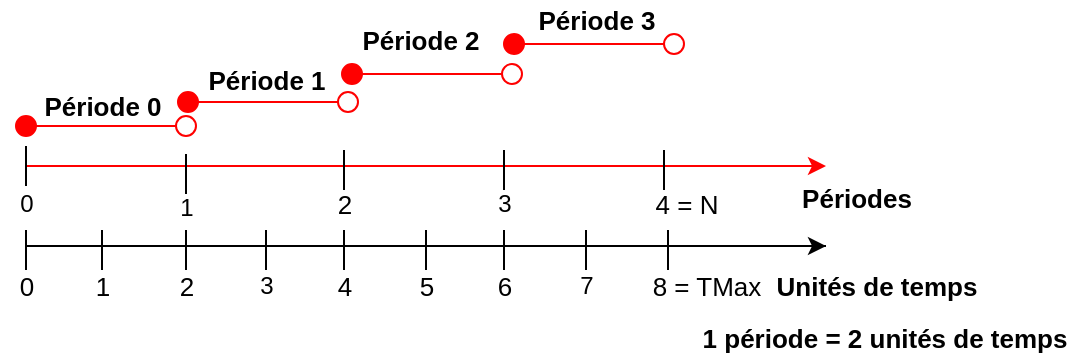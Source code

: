<mxfile version="13.3.4" type="device"><diagram id="Is20Phh0jkbvbhlDHFII" name="Page-1"><mxGraphModel dx="1422" dy="763" grid="1" gridSize="10" guides="1" tooltips="1" connect="1" arrows="1" fold="1" page="1" pageScale="1" pageWidth="827" pageHeight="1169" math="0" shadow="0"><root><mxCell id="0"/><mxCell id="1" parent="0"/><mxCell id="41u_dj26pktn39TJMORh-1" value="" style="endArrow=none;html=1;" edge="1" parent="1"><mxGeometry width="50" height="50" relative="1" as="geometry"><mxPoint x="240" y="400" as="sourcePoint"/><mxPoint x="640" y="400" as="targetPoint"/></mxGeometry></mxCell><mxCell id="41u_dj26pktn39TJMORh-2" value="" style="endArrow=classic;html=1;endFill=1;" edge="1" parent="1"><mxGeometry width="50" height="50" relative="1" as="geometry"><mxPoint x="240" y="400" as="sourcePoint"/><mxPoint x="640" y="400" as="targetPoint"/></mxGeometry></mxCell><mxCell id="41u_dj26pktn39TJMORh-3" value="" style="endArrow=classic;html=1;endFill=1;strokeColor=#FF0000;" edge="1" parent="1"><mxGeometry width="50" height="50" relative="1" as="geometry"><mxPoint x="240" y="360" as="sourcePoint"/><mxPoint x="640" y="360" as="targetPoint"/></mxGeometry></mxCell><mxCell id="41u_dj26pktn39TJMORh-4" value="&lt;font style=&quot;font-size: 13px&quot;&gt;&lt;b&gt;Unités de temps&lt;/b&gt;&lt;/font&gt;" style="text;html=1;align=center;verticalAlign=middle;resizable=0;points=[];autosize=1;" vertex="1" parent="1"><mxGeometry x="605" y="410" width="120" height="20" as="geometry"/></mxCell><mxCell id="41u_dj26pktn39TJMORh-5" value="&lt;font style=&quot;font-size: 13px&quot;&gt;&lt;b&gt;Périodes&lt;/b&gt;&lt;/font&gt;" style="text;html=1;align=center;verticalAlign=middle;resizable=0;points=[];autosize=1;" vertex="1" parent="1"><mxGeometry x="620" y="366" width="70" height="20" as="geometry"/></mxCell><mxCell id="41u_dj26pktn39TJMORh-6" value="" style="endArrow=none;html=1;" edge="1" parent="1"><mxGeometry width="50" height="50" relative="1" as="geometry"><mxPoint x="240" y="370" as="sourcePoint"/><mxPoint x="240" y="350" as="targetPoint"/></mxGeometry></mxCell><mxCell id="41u_dj26pktn39TJMORh-7" value="" style="endArrow=none;html=1;" edge="1" parent="1"><mxGeometry width="50" height="50" relative="1" as="geometry"><mxPoint x="240" y="412" as="sourcePoint"/><mxPoint x="240" y="392" as="targetPoint"/></mxGeometry></mxCell><mxCell id="41u_dj26pktn39TJMORh-8" value="" style="endArrow=none;html=1;" edge="1" parent="1"><mxGeometry width="50" height="50" relative="1" as="geometry"><mxPoint x="320" y="374" as="sourcePoint"/><mxPoint x="320" y="354" as="targetPoint"/></mxGeometry></mxCell><mxCell id="41u_dj26pktn39TJMORh-9" value="" style="endArrow=none;html=1;" edge="1" parent="1"><mxGeometry width="50" height="50" relative="1" as="geometry"><mxPoint x="399" y="372" as="sourcePoint"/><mxPoint x="399" y="352" as="targetPoint"/></mxGeometry></mxCell><mxCell id="41u_dj26pktn39TJMORh-10" value="" style="endArrow=none;html=1;" edge="1" parent="1"><mxGeometry width="50" height="50" relative="1" as="geometry"><mxPoint x="479" y="372" as="sourcePoint"/><mxPoint x="479" y="352" as="targetPoint"/></mxGeometry></mxCell><mxCell id="41u_dj26pktn39TJMORh-11" value="" style="endArrow=none;html=1;" edge="1" parent="1"><mxGeometry width="50" height="50" relative="1" as="geometry"><mxPoint x="559" y="372" as="sourcePoint"/><mxPoint x="559" y="352" as="targetPoint"/></mxGeometry></mxCell><mxCell id="41u_dj26pktn39TJMORh-12" value="" style="endArrow=none;html=1;" edge="1" parent="1"><mxGeometry width="50" height="50" relative="1" as="geometry"><mxPoint x="278" y="412" as="sourcePoint"/><mxPoint x="278" y="392" as="targetPoint"/></mxGeometry></mxCell><mxCell id="41u_dj26pktn39TJMORh-13" value="" style="endArrow=none;html=1;" edge="1" parent="1"><mxGeometry width="50" height="50" relative="1" as="geometry"><mxPoint x="320" y="412" as="sourcePoint"/><mxPoint x="320" y="392" as="targetPoint"/></mxGeometry></mxCell><mxCell id="41u_dj26pktn39TJMORh-14" value="" style="endArrow=none;html=1;" edge="1" parent="1"><mxGeometry width="50" height="50" relative="1" as="geometry"><mxPoint x="360" y="412" as="sourcePoint"/><mxPoint x="360" y="392" as="targetPoint"/></mxGeometry></mxCell><mxCell id="41u_dj26pktn39TJMORh-15" value="" style="endArrow=none;html=1;" edge="1" parent="1"><mxGeometry width="50" height="50" relative="1" as="geometry"><mxPoint x="399" y="412" as="sourcePoint"/><mxPoint x="399" y="392" as="targetPoint"/></mxGeometry></mxCell><mxCell id="41u_dj26pktn39TJMORh-16" value="" style="endArrow=none;html=1;" edge="1" parent="1"><mxGeometry width="50" height="50" relative="1" as="geometry"><mxPoint x="440" y="412" as="sourcePoint"/><mxPoint x="440" y="392" as="targetPoint"/></mxGeometry></mxCell><mxCell id="41u_dj26pktn39TJMORh-17" value="" style="endArrow=none;html=1;" edge="1" parent="1"><mxGeometry width="50" height="50" relative="1" as="geometry"><mxPoint x="479" y="412" as="sourcePoint"/><mxPoint x="479" y="392" as="targetPoint"/></mxGeometry></mxCell><mxCell id="41u_dj26pktn39TJMORh-18" value="" style="endArrow=none;html=1;" edge="1" parent="1"><mxGeometry width="50" height="50" relative="1" as="geometry"><mxPoint x="520" y="412" as="sourcePoint"/><mxPoint x="520" y="392" as="targetPoint"/></mxGeometry></mxCell><mxCell id="41u_dj26pktn39TJMORh-19" value="" style="endArrow=none;html=1;" edge="1" parent="1"><mxGeometry width="50" height="50" relative="1" as="geometry"><mxPoint x="561" y="412" as="sourcePoint"/><mxPoint x="561" y="392" as="targetPoint"/></mxGeometry></mxCell><mxCell id="41u_dj26pktn39TJMORh-20" value="" style="endArrow=oval;html=1;startArrow=oval;startFill=1;endFill=0;fillColor=#dae8fc;strokeColor=#FF0000;endSize=10;startSize=10;" edge="1" parent="1"><mxGeometry width="50" height="50" relative="1" as="geometry"><mxPoint x="240" y="340" as="sourcePoint"/><mxPoint x="320" y="340" as="targetPoint"/></mxGeometry></mxCell><mxCell id="41u_dj26pktn39TJMORh-21" value="" style="endArrow=oval;html=1;startArrow=oval;startFill=1;endFill=0;fillColor=#dae8fc;strokeColor=#FF0000;endSize=10;startSize=10;" edge="1" parent="1"><mxGeometry width="50" height="50" relative="1" as="geometry"><mxPoint x="321" y="328" as="sourcePoint"/><mxPoint x="401" y="328" as="targetPoint"/></mxGeometry></mxCell><mxCell id="41u_dj26pktn39TJMORh-22" value="" style="endArrow=oval;html=1;startArrow=oval;startFill=1;endFill=0;fillColor=#dae8fc;strokeColor=#FF0000;endSize=10;startSize=10;" edge="1" parent="1"><mxGeometry width="50" height="50" relative="1" as="geometry"><mxPoint x="403" y="314" as="sourcePoint"/><mxPoint x="483" y="314" as="targetPoint"/></mxGeometry></mxCell><mxCell id="41u_dj26pktn39TJMORh-23" value="" style="endArrow=oval;html=1;startArrow=oval;startFill=1;endFill=0;fillColor=#dae8fc;strokeColor=#FF0000;endSize=10;startSize=10;" edge="1" parent="1"><mxGeometry width="50" height="50" relative="1" as="geometry"><mxPoint x="484" y="299" as="sourcePoint"/><mxPoint x="564" y="299" as="targetPoint"/></mxGeometry></mxCell><mxCell id="41u_dj26pktn39TJMORh-24" value="&lt;font style=&quot;font-size: 13px&quot;&gt;0&lt;/font&gt;" style="text;html=1;align=center;verticalAlign=middle;resizable=0;points=[];autosize=1;" vertex="1" parent="1"><mxGeometry x="230" y="410" width="20" height="20" as="geometry"/></mxCell><mxCell id="41u_dj26pktn39TJMORh-25" value="&lt;font style=&quot;font-size: 13px&quot;&gt;1&lt;/font&gt;" style="text;html=1;align=center;verticalAlign=middle;resizable=0;points=[];autosize=1;" vertex="1" parent="1"><mxGeometry x="268" y="410" width="20" height="20" as="geometry"/></mxCell><mxCell id="41u_dj26pktn39TJMORh-26" value="&lt;font style=&quot;font-size: 13px&quot;&gt;2&lt;/font&gt;" style="text;html=1;align=center;verticalAlign=middle;resizable=0;points=[];autosize=1;" vertex="1" parent="1"><mxGeometry x="310" y="410" width="20" height="20" as="geometry"/></mxCell><mxCell id="41u_dj26pktn39TJMORh-27" value="3" style="text;html=1;align=center;verticalAlign=middle;resizable=0;points=[];autosize=1;" vertex="1" parent="1"><mxGeometry x="350" y="410" width="20" height="20" as="geometry"/></mxCell><mxCell id="41u_dj26pktn39TJMORh-28" value="&lt;font style=&quot;font-size: 13px&quot;&gt;4&lt;/font&gt;" style="text;html=1;align=center;verticalAlign=middle;resizable=0;points=[];autosize=1;" vertex="1" parent="1"><mxGeometry x="389" y="410" width="20" height="20" as="geometry"/></mxCell><mxCell id="41u_dj26pktn39TJMORh-29" value="&lt;font style=&quot;font-size: 13px&quot;&gt;5&lt;/font&gt;" style="text;html=1;align=center;verticalAlign=middle;resizable=0;points=[];autosize=1;" vertex="1" parent="1"><mxGeometry x="430" y="410" width="20" height="20" as="geometry"/></mxCell><mxCell id="41u_dj26pktn39TJMORh-30" value="&lt;font style=&quot;font-size: 13px&quot;&gt;6&lt;/font&gt;" style="text;html=1;align=center;verticalAlign=middle;resizable=0;points=[];autosize=1;" vertex="1" parent="1"><mxGeometry x="469" y="410" width="20" height="20" as="geometry"/></mxCell><mxCell id="41u_dj26pktn39TJMORh-31" value="7" style="text;html=1;align=center;verticalAlign=middle;resizable=0;points=[];autosize=1;" vertex="1" parent="1"><mxGeometry x="510" y="410" width="20" height="20" as="geometry"/></mxCell><mxCell id="41u_dj26pktn39TJMORh-32" value="&lt;font style=&quot;font-size: 13px&quot;&gt;8 = TMax&lt;/font&gt;" style="text;html=1;align=center;verticalAlign=middle;resizable=0;points=[];autosize=1;" vertex="1" parent="1"><mxGeometry x="545" y="410" width="70" height="20" as="geometry"/></mxCell><mxCell id="41u_dj26pktn39TJMORh-33" value="3" style="text;html=1;align=center;verticalAlign=middle;resizable=0;points=[];autosize=1;" vertex="1" parent="1"><mxGeometry x="469" y="369" width="20" height="20" as="geometry"/></mxCell><mxCell id="41u_dj26pktn39TJMORh-34" value="&lt;font style=&quot;font-size: 13px&quot;&gt;4 = N&lt;/font&gt;" style="text;html=1;align=center;verticalAlign=middle;resizable=0;points=[];autosize=1;" vertex="1" parent="1"><mxGeometry x="545" y="369" width="50" height="20" as="geometry"/></mxCell><mxCell id="41u_dj26pktn39TJMORh-35" value="&lt;font style=&quot;font-size: 13px&quot;&gt;2&lt;/font&gt;" style="text;html=1;align=center;verticalAlign=middle;resizable=0;points=[];autosize=1;" vertex="1" parent="1"><mxGeometry x="389" y="369" width="20" height="20" as="geometry"/></mxCell><mxCell id="41u_dj26pktn39TJMORh-36" value="1" style="text;html=1;align=center;verticalAlign=middle;resizable=0;points=[];autosize=1;" vertex="1" parent="1"><mxGeometry x="310" y="371" width="20" height="20" as="geometry"/></mxCell><mxCell id="41u_dj26pktn39TJMORh-37" value="0" style="text;html=1;align=center;verticalAlign=middle;resizable=0;points=[];autosize=1;" vertex="1" parent="1"><mxGeometry x="230" y="369" width="20" height="20" as="geometry"/></mxCell><mxCell id="41u_dj26pktn39TJMORh-38" value="&lt;font style=&quot;font-size: 13px&quot;&gt;&lt;b&gt;1 période = 2 unités de temps&lt;/b&gt;&lt;/font&gt;" style="text;html=1;align=center;verticalAlign=middle;resizable=0;points=[];autosize=1;" vertex="1" parent="1"><mxGeometry x="569" y="436" width="200" height="20" as="geometry"/></mxCell><mxCell id="41u_dj26pktn39TJMORh-39" value="&lt;font style=&quot;font-size: 13px&quot;&gt;&lt;b&gt;Période 0&lt;/b&gt;&lt;/font&gt;" style="text;html=1;align=center;verticalAlign=middle;resizable=0;points=[];autosize=1;" vertex="1" parent="1"><mxGeometry x="238" y="320" width="80" height="20" as="geometry"/></mxCell><mxCell id="41u_dj26pktn39TJMORh-40" value="&lt;font style=&quot;font-size: 13px&quot;&gt;&lt;b&gt;Période 1&lt;/b&gt;&lt;/font&gt;" style="text;html=1;align=center;verticalAlign=middle;resizable=0;points=[];autosize=1;" vertex="1" parent="1"><mxGeometry x="320" y="307" width="80" height="20" as="geometry"/></mxCell><mxCell id="41u_dj26pktn39TJMORh-41" value="&lt;font style=&quot;font-size: 13px&quot;&gt;&lt;b&gt;Période 2&lt;/b&gt;&lt;/font&gt;" style="text;html=1;align=center;verticalAlign=middle;resizable=0;points=[];autosize=1;fillColor=#ffffff;" vertex="1" parent="1"><mxGeometry x="397" y="287" width="80" height="20" as="geometry"/></mxCell><mxCell id="41u_dj26pktn39TJMORh-42" value="&lt;font style=&quot;font-size: 13px&quot;&gt;&lt;b&gt;Période 3&lt;/b&gt;&lt;/font&gt;" style="text;html=1;align=center;verticalAlign=middle;resizable=0;points=[];autosize=1;" vertex="1" parent="1"><mxGeometry x="485" y="277" width="80" height="20" as="geometry"/></mxCell></root></mxGraphModel></diagram></mxfile>